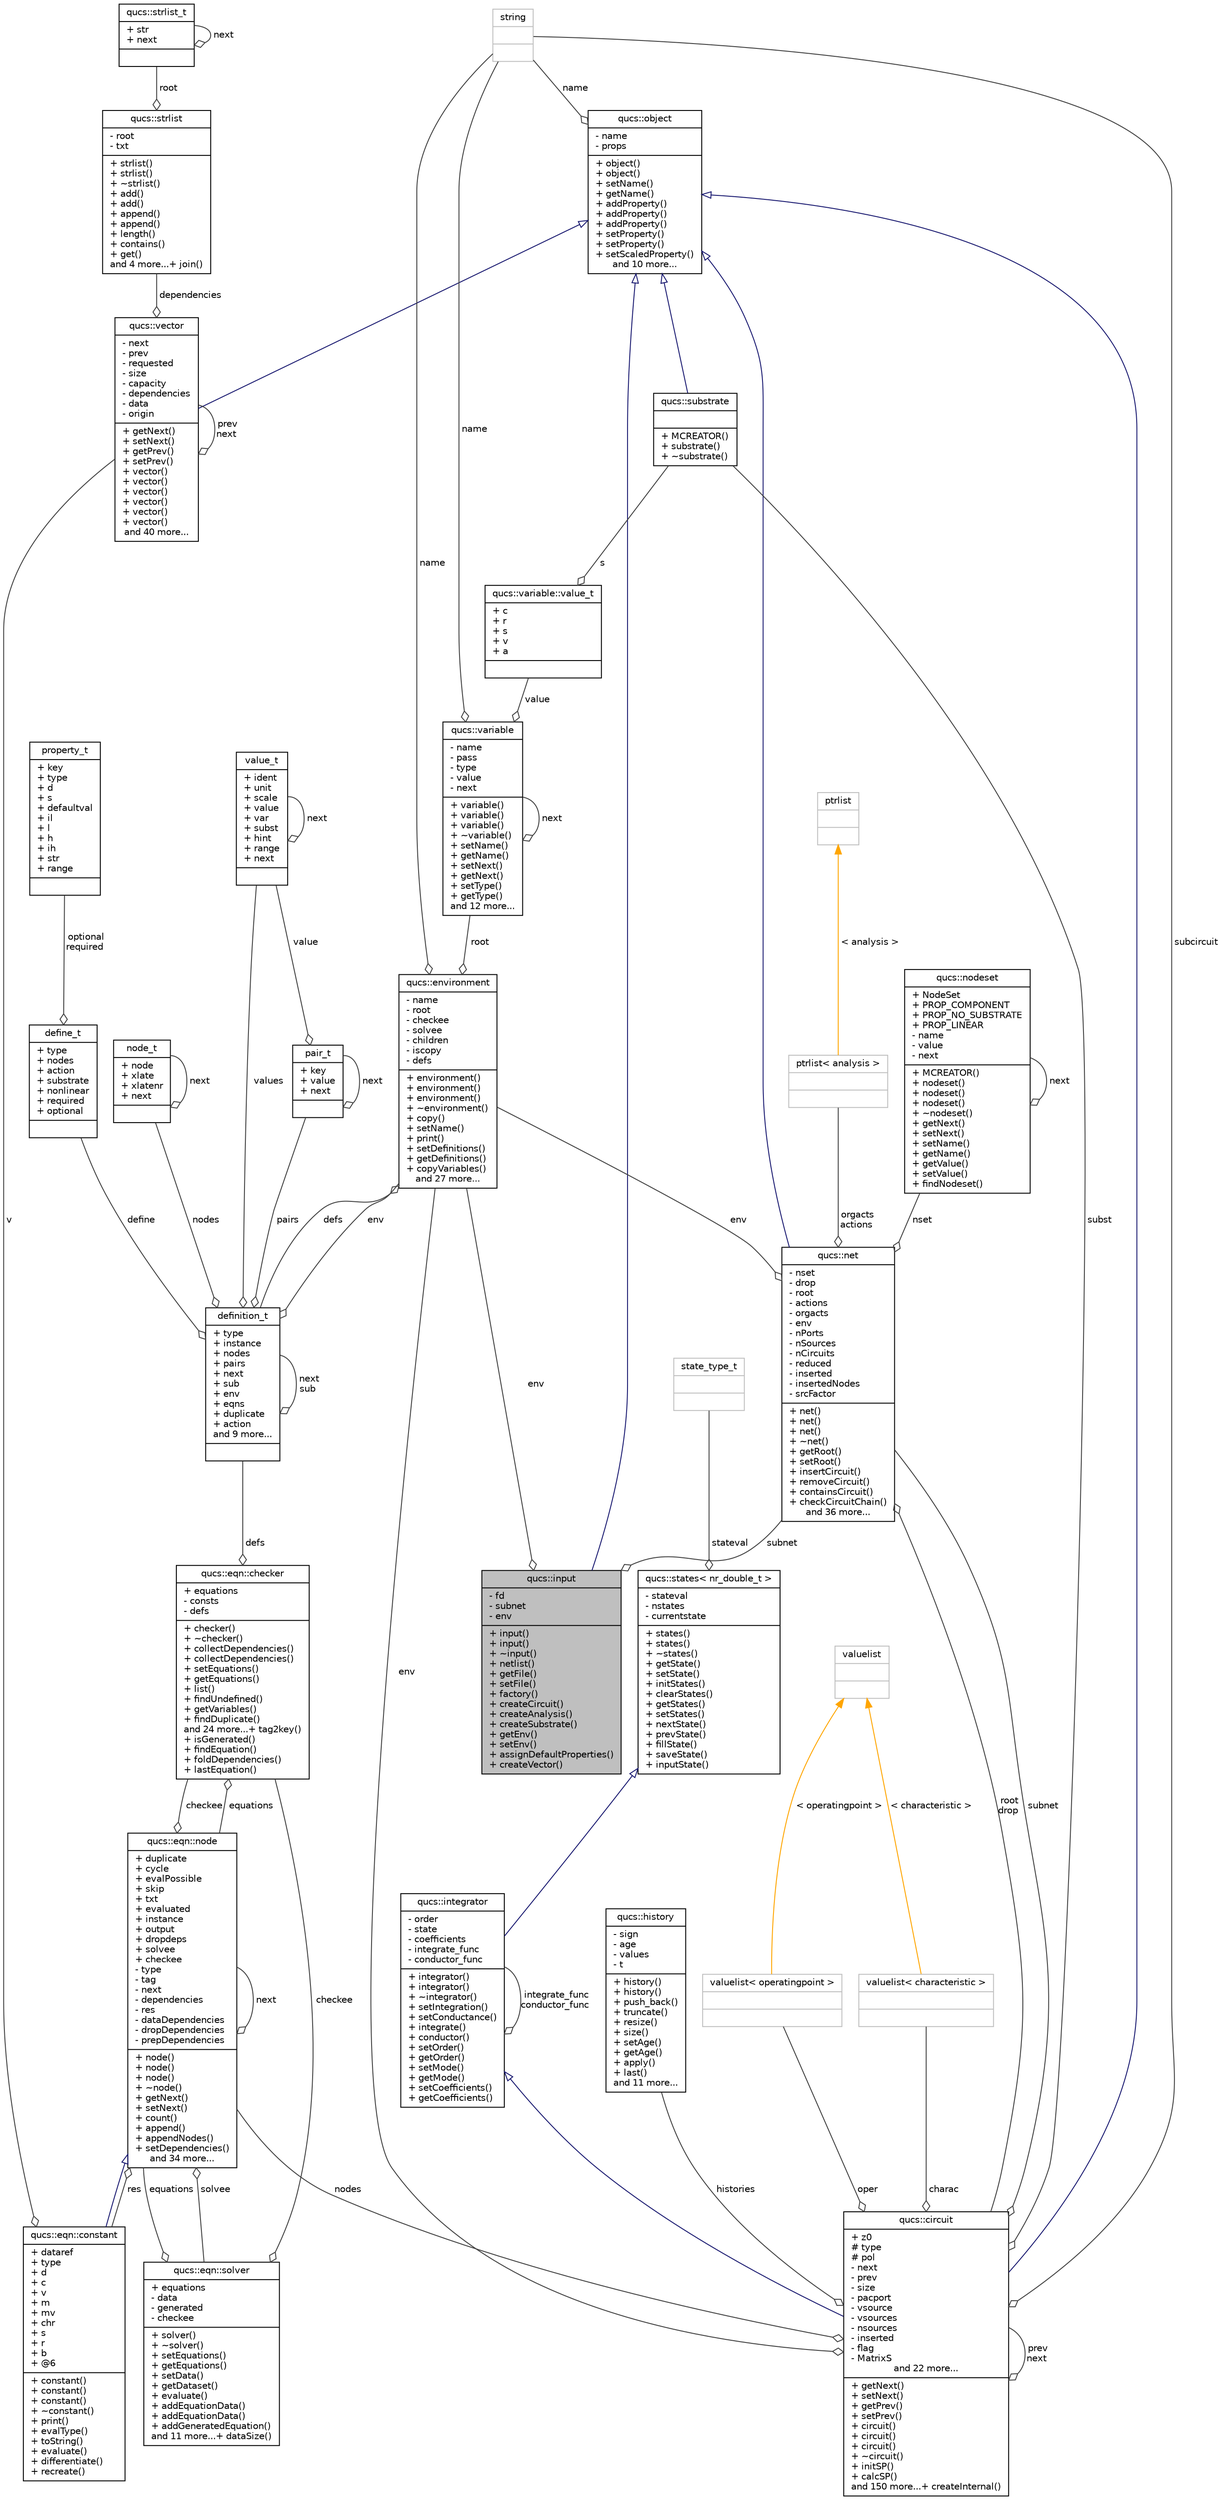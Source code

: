 digraph G
{
  edge [fontname="Helvetica",fontsize="10",labelfontname="Helvetica",labelfontsize="10"];
  node [fontname="Helvetica",fontsize="10",shape=record];
  Node1 [label="{qucs::input\n|- fd\l- subnet\l- env\l|+ input()\l+ input()\l+ ~input()\l+ netlist()\l+ getFile()\l+ setFile()\l+ factory()\l+ createCircuit()\l+ createAnalysis()\l+ createSubstrate()\l+ getEnv()\l+ setEnv()\l+ assignDefaultProperties()\l+ createVector()\l}",height=0.2,width=0.4,color="black", fillcolor="grey75", style="filled" fontcolor="black"];
  Node2 -> Node1 [dir="back",color="midnightblue",fontsize="10",style="solid",arrowtail="onormal",fontname="Helvetica"];
  Node2 [label="{qucs::object\n|- name\l- props\l|+ object()\l+ object()\l+ setName()\l+ getName()\l+ addProperty()\l+ addProperty()\l+ addProperty()\l+ setProperty()\l+ setProperty()\l+ setScaledProperty()\land 10 more...}",height=0.2,width=0.4,color="black", fillcolor="white", style="filled",URL="$classqucs_1_1object.html",tooltip="generic object class."];
  Node3 -> Node2 [color="grey25",fontsize="10",style="solid",label=" name" ,arrowhead="odiamond",fontname="Helvetica"];
  Node3 [label="{string\n||}",height=0.2,width=0.4,color="grey75", fillcolor="white", style="filled"];
  Node4 -> Node1 [color="grey25",fontsize="10",style="solid",label=" subnet" ,arrowhead="odiamond",fontname="Helvetica"];
  Node4 [label="{qucs::net\n|- nset\l- drop\l- root\l- actions\l- orgacts\l- env\l- nPorts\l- nSources\l- nCircuits\l- reduced\l- inserted\l- insertedNodes\l- srcFactor\l|+ net()\l+ net()\l+ net()\l+ ~net()\l+ getRoot()\l+ setRoot()\l+ insertCircuit()\l+ removeCircuit()\l+ containsCircuit()\l+ checkCircuitChain()\land 36 more...}",height=0.2,width=0.4,color="black", fillcolor="white", style="filled",URL="$classqucs_1_1net.html"];
  Node2 -> Node4 [dir="back",color="midnightblue",fontsize="10",style="solid",arrowtail="onormal",fontname="Helvetica"];
  Node5 -> Node4 [color="grey25",fontsize="10",style="solid",label=" root\ndrop" ,arrowhead="odiamond",fontname="Helvetica"];
  Node5 [label="{qucs::circuit\n|+ z0\l# type\l# pol\l- next\l- prev\l- size\l- pacport\l- vsource\l- vsources\l- nsources\l- inserted\l- flag\l- MatrixS\land 22 more...|+ getNext()\l+ setNext()\l+ getPrev()\l+ setPrev()\l+ circuit()\l+ circuit()\l+ circuit()\l+ ~circuit()\l+ initSP()\l+ calcSP()\land 150 more...+ createInternal()\l}",height=0.2,width=0.4,color="black", fillcolor="white", style="filled",URL="$classqucs_1_1circuit.html",tooltip="base class for qucs circuit elements."];
  Node2 -> Node5 [dir="back",color="midnightblue",fontsize="10",style="solid",arrowtail="onormal",fontname="Helvetica"];
  Node6 -> Node5 [dir="back",color="midnightblue",fontsize="10",style="solid",arrowtail="onormal",fontname="Helvetica"];
  Node6 [label="{qucs::integrator\n|- order\l- state\l- coefficients\l- integrate_func\l- conductor_func\l|+ integrator()\l+ integrator()\l+ ~integrator()\l+ setIntegration()\l+ setConductance()\l+ integrate()\l+ conductor()\l+ setOrder()\l+ getOrder()\l+ setMode()\l+ getMode()\l+ setCoefficients()\l+ getCoefficients()\l}",height=0.2,width=0.4,color="black", fillcolor="white", style="filled",URL="$classqucs_1_1integrator.html"];
  Node7 -> Node6 [dir="back",color="midnightblue",fontsize="10",style="solid",arrowtail="onormal",fontname="Helvetica"];
  Node7 [label="{qucs::states\< nr_double_t \>\n|- stateval\l- nstates\l- currentstate\l|+ states()\l+ states()\l+ ~states()\l+ getState()\l+ setState()\l+ initStates()\l+ clearStates()\l+ getStates()\l+ setStates()\l+ nextState()\l+ prevState()\l+ fillState()\l+ saveState()\l+ inputState()\l}",height=0.2,width=0.4,color="black", fillcolor="white", style="filled",URL="$classqucs_1_1states.html",tooltip="template class for storing state variables."];
  Node8 -> Node7 [color="grey25",fontsize="10",style="solid",label=" stateval" ,arrowhead="odiamond",fontname="Helvetica"];
  Node8 [label="{state_type_t\n||}",height=0.2,width=0.4,color="grey75", fillcolor="white", style="filled"];
  Node6 -> Node6 [color="grey25",fontsize="10",style="solid",label=" integrate_func\nconductor_func" ,arrowhead="odiamond",fontname="Helvetica"];
  Node5 -> Node5 [color="grey25",fontsize="10",style="solid",label=" prev\nnext" ,arrowhead="odiamond",fontname="Helvetica"];
  Node4 -> Node5 [color="grey25",fontsize="10",style="solid",label=" subnet" ,arrowhead="odiamond",fontname="Helvetica"];
  Node9 -> Node5 [color="grey25",fontsize="10",style="solid",label=" histories" ,arrowhead="odiamond",fontname="Helvetica"];
  Node9 [label="{qucs::history\n|- sign\l- age\l- values\l- t\l|+ history()\l+ history()\l+ push_back()\l+ truncate()\l+ resize()\l+ size()\l+ setAge()\l+ getAge()\l+ apply()\l+ last()\land 11 more...}",height=0.2,width=0.4,color="black", fillcolor="white", style="filled",URL="$classqucs_1_1history.html"];
  Node10 -> Node5 [color="grey25",fontsize="10",style="solid",label=" subst" ,arrowhead="odiamond",fontname="Helvetica"];
  Node10 [label="{qucs::substrate\n||+ MCREATOR()\l+ substrate()\l+ ~substrate()\l}",height=0.2,width=0.4,color="black", fillcolor="white", style="filled",URL="$classqucs_1_1substrate.html"];
  Node2 -> Node10 [dir="back",color="midnightblue",fontsize="10",style="solid",arrowtail="onormal",fontname="Helvetica"];
  Node11 -> Node5 [color="grey25",fontsize="10",style="solid",label=" env" ,arrowhead="odiamond",fontname="Helvetica"];
  Node11 [label="{qucs::environment\n|- name\l- root\l- checkee\l- solvee\l- children\l- iscopy\l- defs\l|+ environment()\l+ environment()\l+ environment()\l+ ~environment()\l+ copy()\l+ setName()\l+ print()\l+ setDefinitions()\l+ getDefinitions()\l+ copyVariables()\land 27 more...}",height=0.2,width=0.4,color="black", fillcolor="white", style="filled",URL="$classqucs_1_1environment.html",tooltip="Houses the settings for netlist evaluation."];
  Node12 -> Node11 [color="grey25",fontsize="10",style="solid",label=" defs" ,arrowhead="odiamond",fontname="Helvetica"];
  Node12 [label="{definition_t\n|+ type\l+ instance\l+ nodes\l+ pairs\l+ next\l+ sub\l+ env\l+ eqns\l+ duplicate\l+ action\land 9 more...|}",height=0.2,width=0.4,color="black", fillcolor="white", style="filled",URL="$structdefinition__t.html"];
  Node11 -> Node12 [color="grey25",fontsize="10",style="solid",label=" env" ,arrowhead="odiamond",fontname="Helvetica"];
  Node13 -> Node12 [color="grey25",fontsize="10",style="solid",label=" nodes" ,arrowhead="odiamond",fontname="Helvetica"];
  Node13 [label="{node_t\n|+ node\l+ xlate\l+ xlatenr\l+ next\l|}",height=0.2,width=0.4,color="black", fillcolor="white", style="filled",URL="$structnode__t.html"];
  Node13 -> Node13 [color="grey25",fontsize="10",style="solid",label=" next" ,arrowhead="odiamond",fontname="Helvetica"];
  Node12 -> Node12 [color="grey25",fontsize="10",style="solid",label=" next\nsub" ,arrowhead="odiamond",fontname="Helvetica"];
  Node14 -> Node12 [color="grey25",fontsize="10",style="solid",label=" values" ,arrowhead="odiamond",fontname="Helvetica"];
  Node14 [label="{value_t\n|+ ident\l+ unit\l+ scale\l+ value\l+ var\l+ subst\l+ hint\l+ range\l+ next\l|}",height=0.2,width=0.4,color="black", fillcolor="white", style="filled",URL="$structvalue__t.html"];
  Node14 -> Node14 [color="grey25",fontsize="10",style="solid",label=" next" ,arrowhead="odiamond",fontname="Helvetica"];
  Node15 -> Node12 [color="grey25",fontsize="10",style="solid",label=" pairs" ,arrowhead="odiamond",fontname="Helvetica"];
  Node15 [label="{pair_t\n|+ key\l+ value\l+ next\l|}",height=0.2,width=0.4,color="black", fillcolor="white", style="filled",URL="$structpair__t.html"];
  Node14 -> Node15 [color="grey25",fontsize="10",style="solid",label=" value" ,arrowhead="odiamond",fontname="Helvetica"];
  Node15 -> Node15 [color="grey25",fontsize="10",style="solid",label=" next" ,arrowhead="odiamond",fontname="Helvetica"];
  Node16 -> Node12 [color="grey25",fontsize="10",style="solid",label=" define" ,arrowhead="odiamond",fontname="Helvetica"];
  Node16 [label="{define_t\n|+ type\l+ nodes\l+ action\l+ substrate\l+ nonlinear\l+ required\l+ optional\l|}",height=0.2,width=0.4,color="black", fillcolor="white", style="filled",URL="$structdefine__t.html"];
  Node17 -> Node16 [color="grey25",fontsize="10",style="solid",label=" optional\nrequired" ,arrowhead="odiamond",fontname="Helvetica"];
  Node17 [label="{property_t\n|+ key\l+ type\l+ d\l+ s\l+ defaultval\l+ il\l+ l\l+ h\l+ ih\l+ str\l+ range\l|}",height=0.2,width=0.4,color="black", fillcolor="white", style="filled",URL="$structproperty__t.html"];
  Node3 -> Node11 [color="grey25",fontsize="10",style="solid",label=" name" ,arrowhead="odiamond",fontname="Helvetica"];
  Node18 -> Node11 [color="grey25",fontsize="10",style="solid",label=" root" ,arrowhead="odiamond",fontname="Helvetica"];
  Node18 [label="{qucs::variable\n|- name\l- pass\l- type\l- value\l- next\l|+ variable()\l+ variable()\l+ variable()\l+ ~variable()\l+ setName()\l+ getName()\l+ setNext()\l+ getNext()\l+ setType()\l+ getType()\land 12 more...}",height=0.2,width=0.4,color="black", fillcolor="white", style="filled",URL="$classqucs_1_1variable.html"];
  Node3 -> Node18 [color="grey25",fontsize="10",style="solid",label=" name" ,arrowhead="odiamond",fontname="Helvetica"];
  Node19 -> Node18 [color="grey25",fontsize="10",style="solid",label=" value" ,arrowhead="odiamond",fontname="Helvetica"];
  Node19 [label="{qucs::variable::value_t\n|+ c\l+ r\l+ s\l+ v\l+ a\l|}",height=0.2,width=0.4,color="black", fillcolor="white", style="filled",URL="$unionqucs_1_1variable_1_1value__t.html"];
  Node10 -> Node19 [color="grey25",fontsize="10",style="solid",label=" s" ,arrowhead="odiamond",fontname="Helvetica"];
  Node18 -> Node18 [color="grey25",fontsize="10",style="solid",label=" next" ,arrowhead="odiamond",fontname="Helvetica"];
  Node20 -> Node5 [color="grey25",fontsize="10",style="solid",label=" nodes" ,arrowhead="odiamond",fontname="Helvetica"];
  Node20 [label="{qucs::eqn::node\n|+ duplicate\l+ cycle\l+ evalPossible\l+ skip\l+ txt\l+ evaluated\l+ instance\l+ output\l+ dropdeps\l+ solvee\l+ checkee\l- type\l- tag\l- next\l- dependencies\l- res\l- dataDependencies\l- dropDependencies\l- prepDependencies\l|+ node()\l+ node()\l+ node()\l+ ~node()\l+ getNext()\l+ setNext()\l+ count()\l+ append()\l+ appendNodes()\l+ setDependencies()\land 34 more...}",height=0.2,width=0.4,color="black", fillcolor="white", style="filled",URL="$classqucs_1_1eqn_1_1node.html"];
  Node21 -> Node20 [color="grey25",fontsize="10",style="solid",label=" checkee" ,arrowhead="odiamond",fontname="Helvetica"];
  Node21 [label="{qucs::eqn::checker\n|+ equations\l- consts\l- defs\l|+ checker()\l+ ~checker()\l+ collectDependencies()\l+ collectDependencies()\l+ setEquations()\l+ getEquations()\l+ list()\l+ findUndefined()\l+ getVariables()\l+ findDuplicate()\land 24 more...+ tag2key()\l+ isGenerated()\l+ findEquation()\l+ foldDependencies()\l+ lastEquation()\l}",height=0.2,width=0.4,color="black", fillcolor="white", style="filled",URL="$classqucs_1_1eqn_1_1checker.html"];
  Node12 -> Node21 [color="grey25",fontsize="10",style="solid",label=" defs" ,arrowhead="odiamond",fontname="Helvetica"];
  Node20 -> Node21 [color="grey25",fontsize="10",style="solid",label=" equations" ,arrowhead="odiamond",fontname="Helvetica"];
  Node20 -> Node20 [color="grey25",fontsize="10",style="solid",label=" next" ,arrowhead="odiamond",fontname="Helvetica"];
  Node22 -> Node20 [color="grey25",fontsize="10",style="solid",label=" res" ,arrowhead="odiamond",fontname="Helvetica"];
  Node22 [label="{qucs::eqn::constant\n|+ dataref\l+ type\l+ d\l+ c\l+ v\l+ m\l+ mv\l+ chr\l+ s\l+ r\l+ b\l+ @6\l|+ constant()\l+ constant()\l+ constant()\l+ ~constant()\l+ print()\l+ evalType()\l+ toString()\l+ evaluate()\l+ differentiate()\l+ recreate()\l}",height=0.2,width=0.4,color="black", fillcolor="white", style="filled",URL="$classqucs_1_1eqn_1_1constant.html"];
  Node20 -> Node22 [dir="back",color="midnightblue",fontsize="10",style="solid",arrowtail="onormal",fontname="Helvetica"];
  Node23 -> Node22 [color="grey25",fontsize="10",style="solid",label=" v" ,arrowhead="odiamond",fontname="Helvetica"];
  Node23 [label="{qucs::vector\n|- next\l- prev\l- requested\l- size\l- capacity\l- dependencies\l- data\l- origin\l|+ getNext()\l+ setNext()\l+ getPrev()\l+ setPrev()\l+ vector()\l+ vector()\l+ vector()\l+ vector()\l+ vector()\l+ vector()\land 40 more...}",height=0.2,width=0.4,color="black", fillcolor="white", style="filled",URL="$classqucs_1_1vector.html"];
  Node2 -> Node23 [dir="back",color="midnightblue",fontsize="10",style="solid",arrowtail="onormal",fontname="Helvetica"];
  Node24 -> Node23 [color="grey25",fontsize="10",style="solid",label=" dependencies" ,arrowhead="odiamond",fontname="Helvetica"];
  Node24 [label="{qucs::strlist\n|- root\l- txt\l|+ strlist()\l+ strlist()\l+ ~strlist()\l+ add()\l+ add()\l+ append()\l+ append()\l+ length()\l+ contains()\l+ get()\land 4 more...+ join()\l}",height=0.2,width=0.4,color="black", fillcolor="white", style="filled",URL="$classqucs_1_1strlist.html"];
  Node25 -> Node24 [color="grey25",fontsize="10",style="solid",label=" root" ,arrowhead="odiamond",fontname="Helvetica"];
  Node25 [label="{qucs::strlist_t\n|+ str\l+ next\l|}",height=0.2,width=0.4,color="black", fillcolor="white", style="filled",URL="$structqucs_1_1strlist__t.html"];
  Node25 -> Node25 [color="grey25",fontsize="10",style="solid",label=" next" ,arrowhead="odiamond",fontname="Helvetica"];
  Node23 -> Node23 [color="grey25",fontsize="10",style="solid",label=" prev\nnext" ,arrowhead="odiamond",fontname="Helvetica"];
  Node26 -> Node20 [color="grey25",fontsize="10",style="solid",label=" solvee" ,arrowhead="odiamond",fontname="Helvetica"];
  Node26 [label="{qucs::eqn::solver\n|+ equations\l- data\l- generated\l- checkee\l|+ solver()\l+ ~solver()\l+ setEquations()\l+ getEquations()\l+ setData()\l+ getDataset()\l+ evaluate()\l+ addEquationData()\l+ addEquationData()\l+ addGeneratedEquation()\land 11 more...+ dataSize()\l}",height=0.2,width=0.4,color="black", fillcolor="white", style="filled",URL="$classqucs_1_1eqn_1_1solver.html"];
  Node21 -> Node26 [color="grey25",fontsize="10",style="solid",label=" checkee" ,arrowhead="odiamond",fontname="Helvetica"];
  Node20 -> Node26 [color="grey25",fontsize="10",style="solid",label=" equations" ,arrowhead="odiamond",fontname="Helvetica"];
  Node3 -> Node5 [color="grey25",fontsize="10",style="solid",label=" subcircuit" ,arrowhead="odiamond",fontname="Helvetica"];
  Node27 -> Node5 [color="grey25",fontsize="10",style="solid",label=" charac" ,arrowhead="odiamond",fontname="Helvetica"];
  Node27 [label="{valuelist\< characteristic \>\n||}",height=0.2,width=0.4,color="grey75", fillcolor="white", style="filled"];
  Node28 -> Node27 [dir="back",color="orange",fontsize="10",style="solid",label=" \< characteristic \>" ,fontname="Helvetica"];
  Node28 [label="{valuelist\n||}",height=0.2,width=0.4,color="grey75", fillcolor="white", style="filled"];
  Node29 -> Node5 [color="grey25",fontsize="10",style="solid",label=" oper" ,arrowhead="odiamond",fontname="Helvetica"];
  Node29 [label="{valuelist\< operatingpoint \>\n||}",height=0.2,width=0.4,color="grey75", fillcolor="white", style="filled"];
  Node28 -> Node29 [dir="back",color="orange",fontsize="10",style="solid",label=" \< operatingpoint \>" ,fontname="Helvetica"];
  Node11 -> Node4 [color="grey25",fontsize="10",style="solid",label=" env" ,arrowhead="odiamond",fontname="Helvetica"];
  Node30 -> Node4 [color="grey25",fontsize="10",style="solid",label=" orgacts\nactions" ,arrowhead="odiamond",fontname="Helvetica"];
  Node30 [label="{ptrlist\< analysis \>\n||}",height=0.2,width=0.4,color="grey75", fillcolor="white", style="filled"];
  Node31 -> Node30 [dir="back",color="orange",fontsize="10",style="solid",label=" \< analysis \>" ,fontname="Helvetica"];
  Node31 [label="{ptrlist\n||}",height=0.2,width=0.4,color="grey75", fillcolor="white", style="filled"];
  Node32 -> Node4 [color="grey25",fontsize="10",style="solid",label=" nset" ,arrowhead="odiamond",fontname="Helvetica"];
  Node32 [label="{qucs::nodeset\n|+ NodeSet\l+ PROP_COMPONENT\l+ PROP_NO_SUBSTRATE\l+ PROP_LINEAR\l- name\l- value\l- next\l|+ MCREATOR()\l+ nodeset()\l+ nodeset()\l+ nodeset()\l+ ~nodeset()\l+ getNext()\l+ setNext()\l+ setName()\l+ getName()\l+ getValue()\l+ setValue()\l+ findNodeset()\l}",height=0.2,width=0.4,color="black", fillcolor="white", style="filled",URL="$structqucs_1_1nodeset.html"];
  Node32 -> Node32 [color="grey25",fontsize="10",style="solid",label=" next" ,arrowhead="odiamond",fontname="Helvetica"];
  Node11 -> Node1 [color="grey25",fontsize="10",style="solid",label=" env" ,arrowhead="odiamond",fontname="Helvetica"];
}
